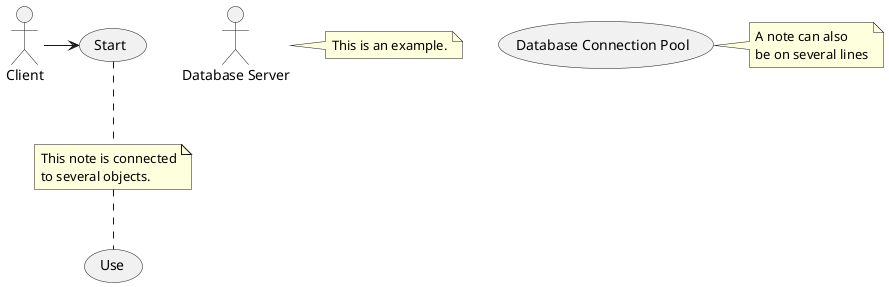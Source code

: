 @startuml
:Database Server: as DB
(Database Connection Pool) as (Pool)

Client -> (Start)




note right of DB : This is an example.

note right of (Pool)
A note can also
be on several lines
end note

note "This note is connected\nto several objects." as N2
(Start) .. N2
N2 .. (Use)
@enduml